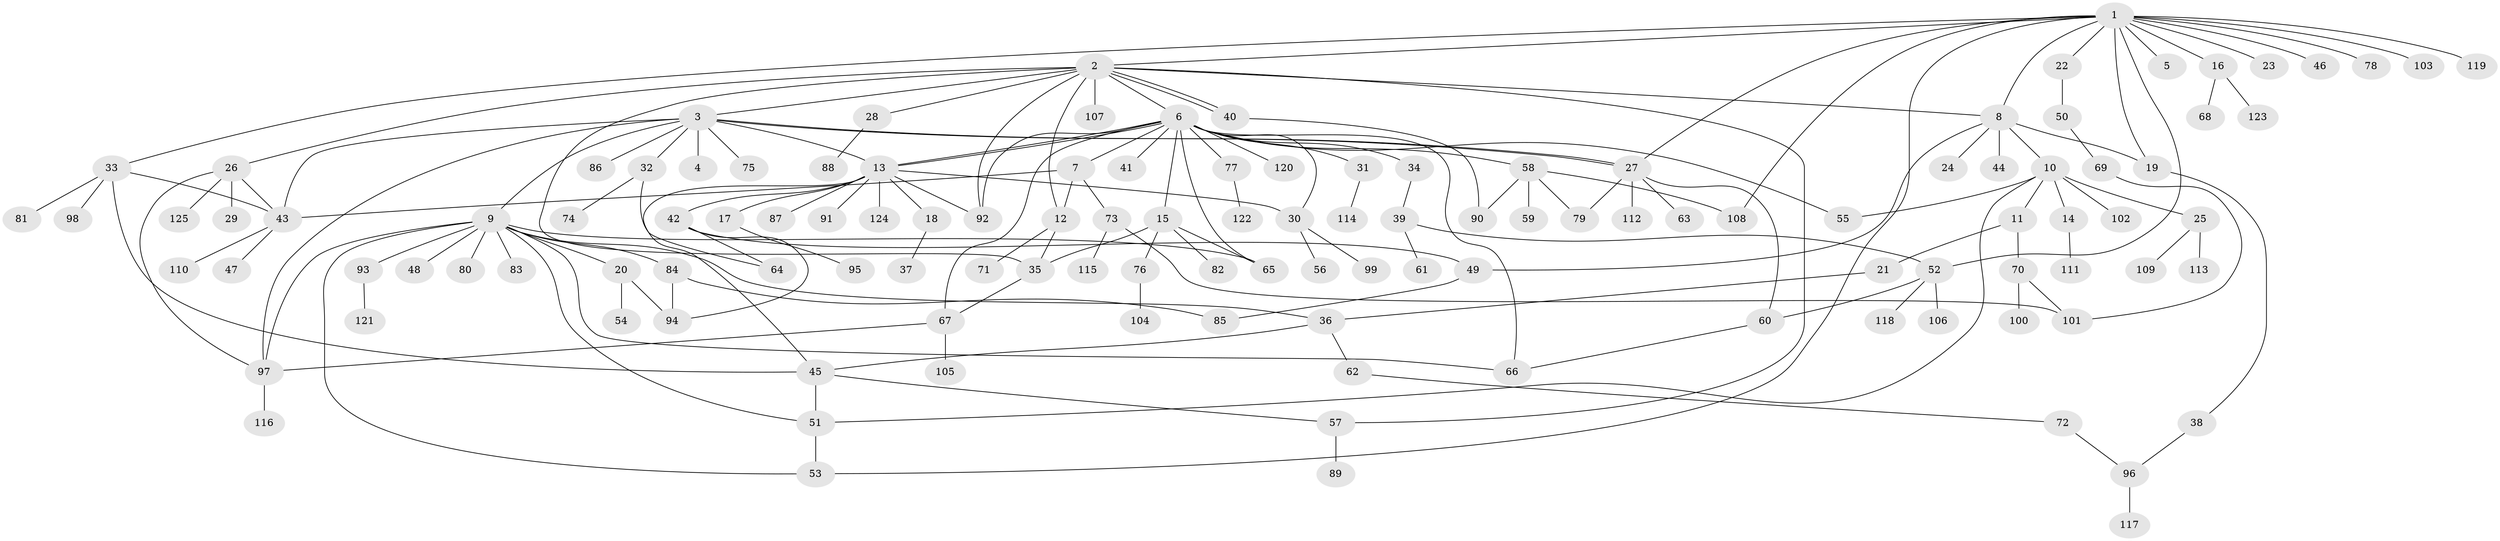 // Generated by graph-tools (version 1.1) at 2025/11/02/27/25 16:11:12]
// undirected, 125 vertices, 170 edges
graph export_dot {
graph [start="1"]
  node [color=gray90,style=filled];
  1;
  2;
  3;
  4;
  5;
  6;
  7;
  8;
  9;
  10;
  11;
  12;
  13;
  14;
  15;
  16;
  17;
  18;
  19;
  20;
  21;
  22;
  23;
  24;
  25;
  26;
  27;
  28;
  29;
  30;
  31;
  32;
  33;
  34;
  35;
  36;
  37;
  38;
  39;
  40;
  41;
  42;
  43;
  44;
  45;
  46;
  47;
  48;
  49;
  50;
  51;
  52;
  53;
  54;
  55;
  56;
  57;
  58;
  59;
  60;
  61;
  62;
  63;
  64;
  65;
  66;
  67;
  68;
  69;
  70;
  71;
  72;
  73;
  74;
  75;
  76;
  77;
  78;
  79;
  80;
  81;
  82;
  83;
  84;
  85;
  86;
  87;
  88;
  89;
  90;
  91;
  92;
  93;
  94;
  95;
  96;
  97;
  98;
  99;
  100;
  101;
  102;
  103;
  104;
  105;
  106;
  107;
  108;
  109;
  110;
  111;
  112;
  113;
  114;
  115;
  116;
  117;
  118;
  119;
  120;
  121;
  122;
  123;
  124;
  125;
  1 -- 2;
  1 -- 5;
  1 -- 8;
  1 -- 16;
  1 -- 19;
  1 -- 22;
  1 -- 23;
  1 -- 27;
  1 -- 33;
  1 -- 46;
  1 -- 52;
  1 -- 53;
  1 -- 78;
  1 -- 103;
  1 -- 108;
  1 -- 119;
  2 -- 3;
  2 -- 6;
  2 -- 8;
  2 -- 12;
  2 -- 26;
  2 -- 28;
  2 -- 35;
  2 -- 40;
  2 -- 40;
  2 -- 57;
  2 -- 92;
  2 -- 107;
  3 -- 4;
  3 -- 9;
  3 -- 13;
  3 -- 27;
  3 -- 27;
  3 -- 32;
  3 -- 43;
  3 -- 75;
  3 -- 86;
  3 -- 97;
  6 -- 7;
  6 -- 13;
  6 -- 13;
  6 -- 15;
  6 -- 30;
  6 -- 31;
  6 -- 34;
  6 -- 41;
  6 -- 55;
  6 -- 58;
  6 -- 65;
  6 -- 66;
  6 -- 67;
  6 -- 77;
  6 -- 92;
  6 -- 120;
  7 -- 12;
  7 -- 43;
  7 -- 73;
  8 -- 10;
  8 -- 19;
  8 -- 24;
  8 -- 44;
  8 -- 49;
  9 -- 20;
  9 -- 36;
  9 -- 48;
  9 -- 51;
  9 -- 53;
  9 -- 65;
  9 -- 66;
  9 -- 80;
  9 -- 83;
  9 -- 84;
  9 -- 93;
  9 -- 97;
  10 -- 11;
  10 -- 14;
  10 -- 25;
  10 -- 51;
  10 -- 55;
  10 -- 102;
  11 -- 21;
  11 -- 70;
  12 -- 35;
  12 -- 71;
  13 -- 17;
  13 -- 18;
  13 -- 30;
  13 -- 42;
  13 -- 45;
  13 -- 87;
  13 -- 91;
  13 -- 92;
  13 -- 124;
  14 -- 111;
  15 -- 35;
  15 -- 65;
  15 -- 76;
  15 -- 82;
  16 -- 68;
  16 -- 123;
  17 -- 95;
  18 -- 37;
  19 -- 38;
  20 -- 54;
  20 -- 94;
  21 -- 36;
  22 -- 50;
  25 -- 109;
  25 -- 113;
  26 -- 29;
  26 -- 43;
  26 -- 97;
  26 -- 125;
  27 -- 60;
  27 -- 63;
  27 -- 79;
  27 -- 112;
  28 -- 88;
  30 -- 56;
  30 -- 99;
  31 -- 114;
  32 -- 64;
  32 -- 74;
  33 -- 43;
  33 -- 45;
  33 -- 81;
  33 -- 98;
  34 -- 39;
  35 -- 67;
  36 -- 45;
  36 -- 62;
  38 -- 96;
  39 -- 52;
  39 -- 61;
  40 -- 90;
  42 -- 49;
  42 -- 64;
  42 -- 94;
  43 -- 47;
  43 -- 110;
  45 -- 51;
  45 -- 57;
  49 -- 85;
  50 -- 69;
  51 -- 53;
  52 -- 60;
  52 -- 106;
  52 -- 118;
  57 -- 89;
  58 -- 59;
  58 -- 79;
  58 -- 90;
  58 -- 108;
  60 -- 66;
  62 -- 72;
  67 -- 97;
  67 -- 105;
  69 -- 101;
  70 -- 100;
  70 -- 101;
  72 -- 96;
  73 -- 101;
  73 -- 115;
  76 -- 104;
  77 -- 122;
  84 -- 85;
  84 -- 94;
  93 -- 121;
  96 -- 117;
  97 -- 116;
}
